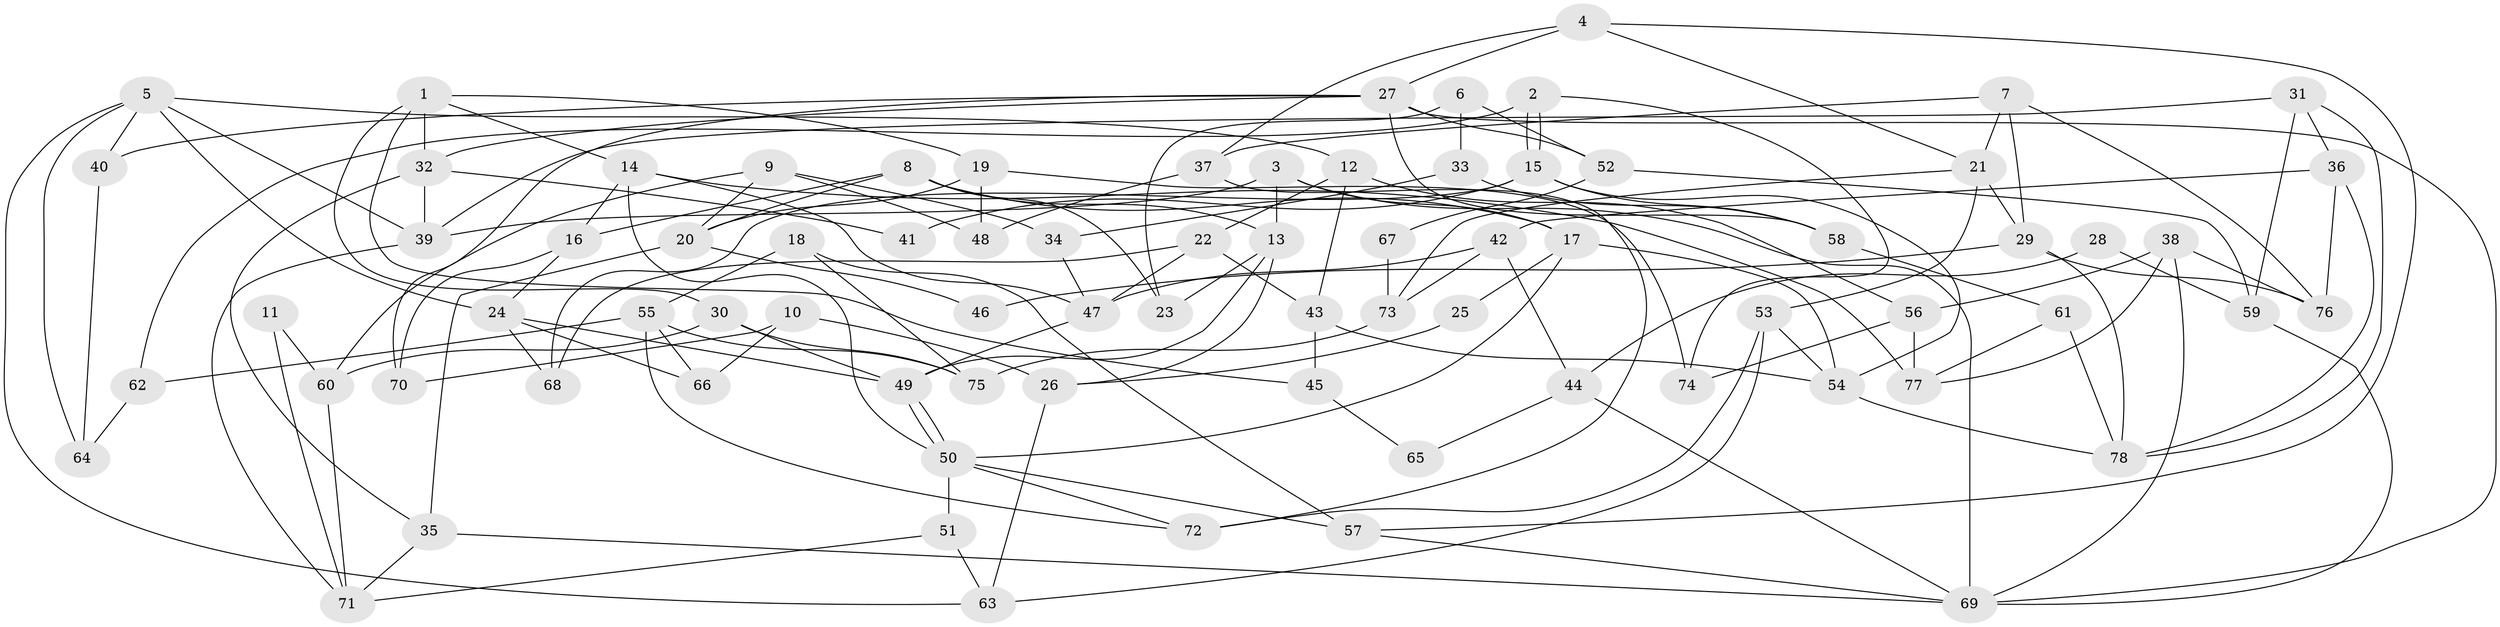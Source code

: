 // Generated by graph-tools (version 1.1) at 2025/26/03/09/25 03:26:22]
// undirected, 78 vertices, 156 edges
graph export_dot {
graph [start="1"]
  node [color=gray90,style=filled];
  1;
  2;
  3;
  4;
  5;
  6;
  7;
  8;
  9;
  10;
  11;
  12;
  13;
  14;
  15;
  16;
  17;
  18;
  19;
  20;
  21;
  22;
  23;
  24;
  25;
  26;
  27;
  28;
  29;
  30;
  31;
  32;
  33;
  34;
  35;
  36;
  37;
  38;
  39;
  40;
  41;
  42;
  43;
  44;
  45;
  46;
  47;
  48;
  49;
  50;
  51;
  52;
  53;
  54;
  55;
  56;
  57;
  58;
  59;
  60;
  61;
  62;
  63;
  64;
  65;
  66;
  67;
  68;
  69;
  70;
  71;
  72;
  73;
  74;
  75;
  76;
  77;
  78;
  1 -- 14;
  1 -- 30;
  1 -- 19;
  1 -- 32;
  1 -- 45;
  2 -- 15;
  2 -- 15;
  2 -- 62;
  2 -- 74;
  3 -- 17;
  3 -- 69;
  3 -- 13;
  3 -- 39;
  4 -- 57;
  4 -- 27;
  4 -- 21;
  4 -- 37;
  5 -- 24;
  5 -- 12;
  5 -- 39;
  5 -- 40;
  5 -- 63;
  5 -- 64;
  6 -- 52;
  6 -- 23;
  6 -- 33;
  7 -- 21;
  7 -- 29;
  7 -- 37;
  7 -- 76;
  8 -- 13;
  8 -- 20;
  8 -- 16;
  8 -- 17;
  8 -- 23;
  9 -- 60;
  9 -- 48;
  9 -- 20;
  9 -- 34;
  10 -- 66;
  10 -- 70;
  10 -- 26;
  11 -- 60;
  11 -- 71;
  12 -- 56;
  12 -- 43;
  12 -- 22;
  13 -- 26;
  13 -- 23;
  13 -- 49;
  14 -- 16;
  14 -- 50;
  14 -- 47;
  14 -- 77;
  15 -- 54;
  15 -- 41;
  15 -- 58;
  15 -- 68;
  16 -- 24;
  16 -- 70;
  17 -- 54;
  17 -- 25;
  17 -- 50;
  18 -- 57;
  18 -- 75;
  18 -- 55;
  19 -- 20;
  19 -- 48;
  19 -- 74;
  20 -- 35;
  20 -- 46;
  21 -- 53;
  21 -- 29;
  21 -- 73;
  22 -- 47;
  22 -- 43;
  22 -- 68;
  24 -- 49;
  24 -- 68;
  24 -- 66;
  25 -- 26;
  26 -- 63;
  27 -- 58;
  27 -- 32;
  27 -- 40;
  27 -- 52;
  27 -- 69;
  27 -- 70;
  28 -- 44;
  28 -- 59;
  29 -- 76;
  29 -- 46;
  29 -- 78;
  30 -- 49;
  30 -- 75;
  30 -- 60;
  31 -- 78;
  31 -- 39;
  31 -- 36;
  31 -- 59;
  32 -- 39;
  32 -- 35;
  32 -- 41;
  33 -- 34;
  33 -- 58;
  34 -- 47;
  35 -- 69;
  35 -- 71;
  36 -- 76;
  36 -- 42;
  36 -- 78;
  37 -- 48;
  37 -- 72;
  38 -- 56;
  38 -- 77;
  38 -- 69;
  38 -- 76;
  39 -- 71;
  40 -- 64;
  42 -- 47;
  42 -- 44;
  42 -- 73;
  43 -- 54;
  43 -- 45;
  44 -- 69;
  44 -- 65;
  45 -- 65;
  47 -- 49;
  49 -- 50;
  49 -- 50;
  50 -- 51;
  50 -- 57;
  50 -- 72;
  51 -- 71;
  51 -- 63;
  52 -- 59;
  52 -- 67;
  53 -- 72;
  53 -- 63;
  53 -- 54;
  54 -- 78;
  55 -- 72;
  55 -- 62;
  55 -- 66;
  55 -- 75;
  56 -- 77;
  56 -- 74;
  57 -- 69;
  58 -- 61;
  59 -- 69;
  60 -- 71;
  61 -- 78;
  61 -- 77;
  62 -- 64;
  67 -- 73;
  73 -- 75;
}
